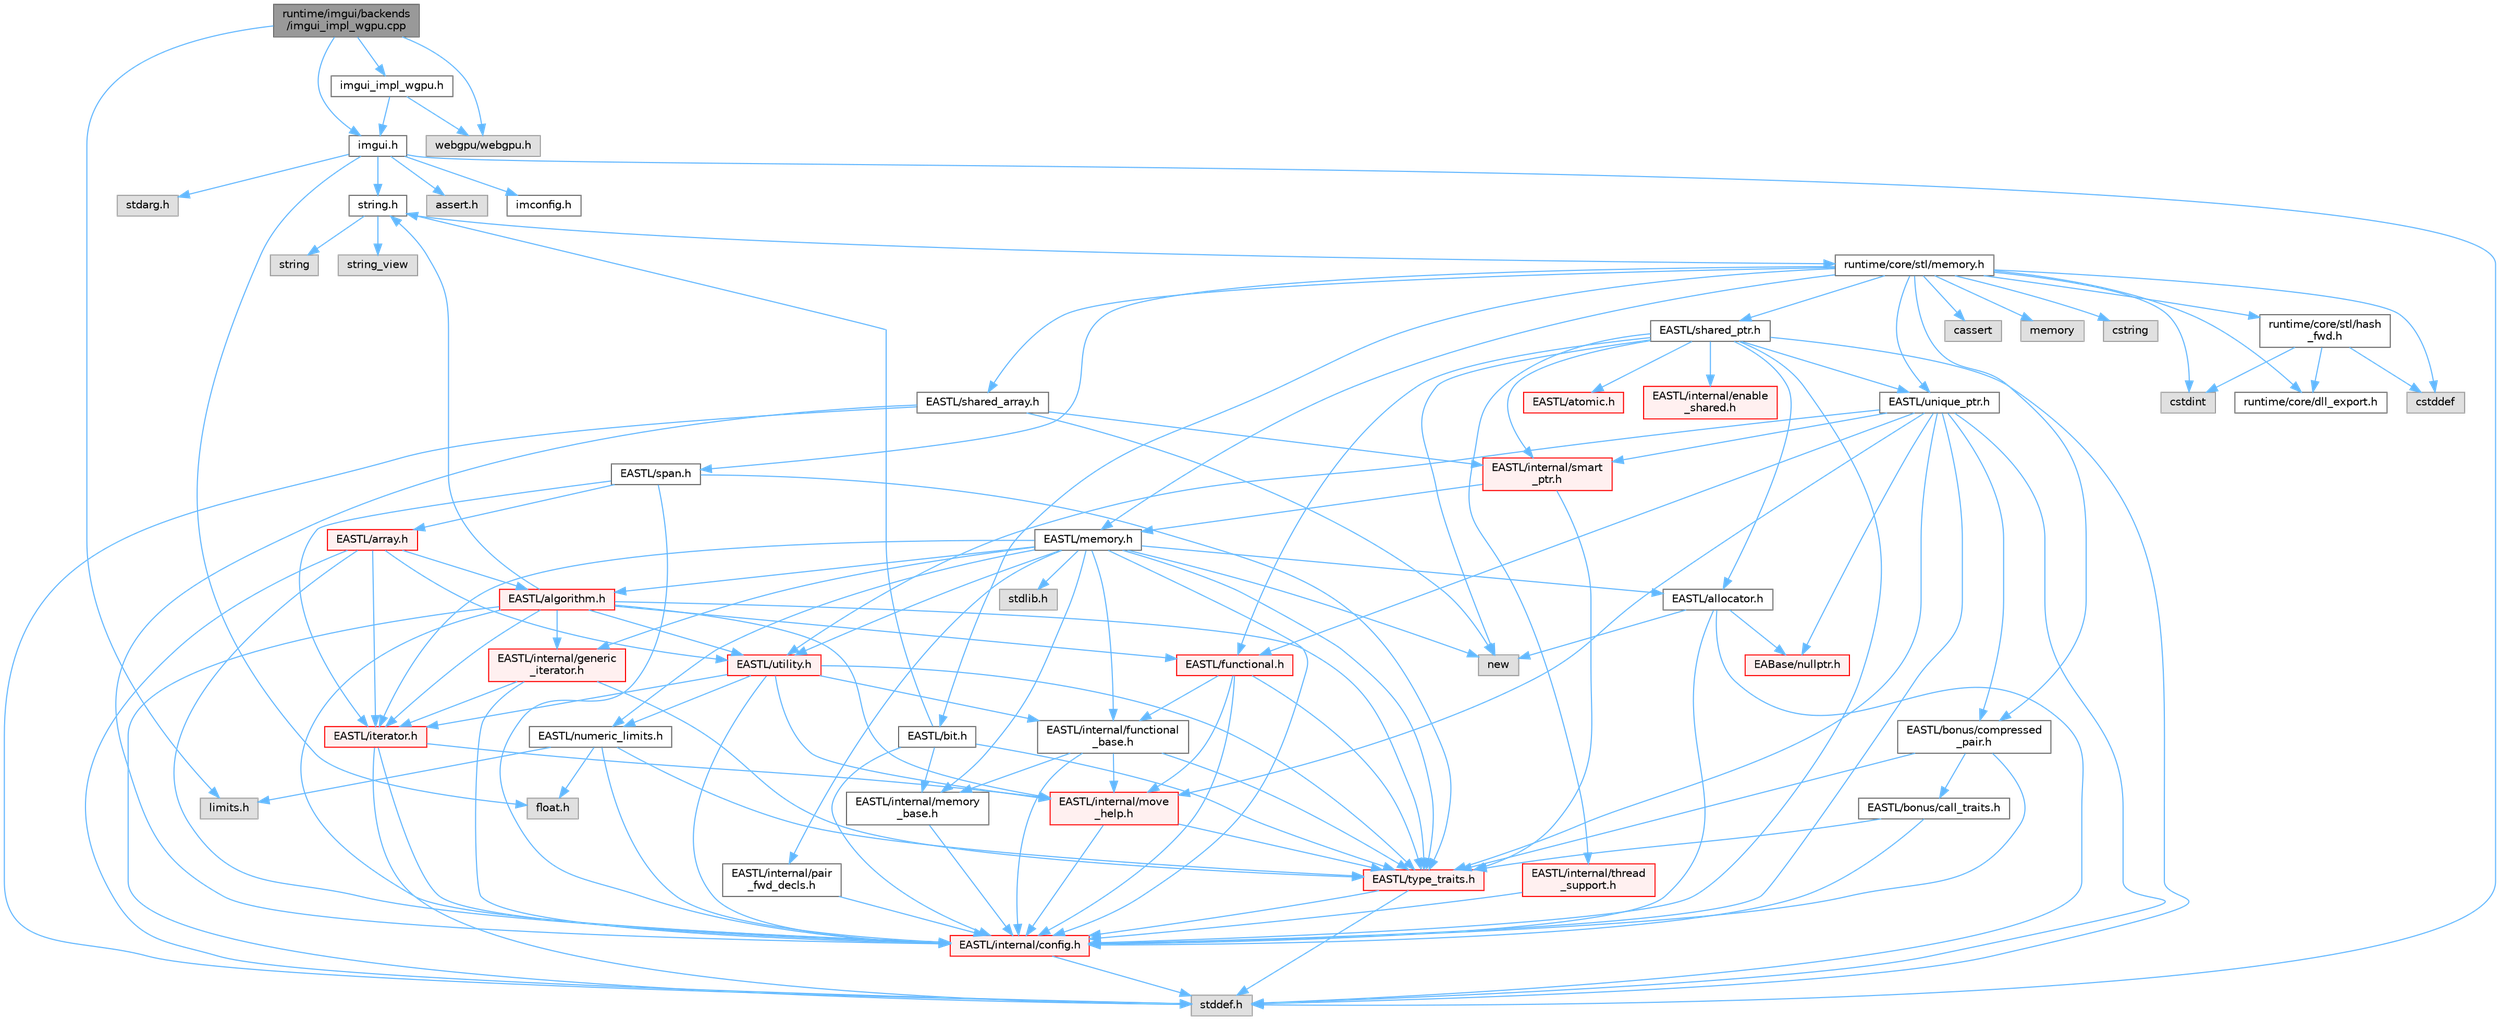 digraph "runtime/imgui/backends/imgui_impl_wgpu.cpp"
{
 // LATEX_PDF_SIZE
  bgcolor="transparent";
  edge [fontname=Helvetica,fontsize=10,labelfontname=Helvetica,labelfontsize=10];
  node [fontname=Helvetica,fontsize=10,shape=box,height=0.2,width=0.4];
  Node1 [id="Node000001",label="runtime/imgui/backends\l/imgui_impl_wgpu.cpp",height=0.2,width=0.4,color="gray40", fillcolor="grey60", style="filled", fontcolor="black",tooltip=" "];
  Node1 -> Node2 [id="edge134_Node000001_Node000002",color="steelblue1",style="solid",tooltip=" "];
  Node2 [id="Node000002",label="imgui.h",height=0.2,width=0.4,color="grey40", fillcolor="white", style="filled",URL="$imgui_8h.html",tooltip=" "];
  Node2 -> Node3 [id="edge135_Node000002_Node000003",color="steelblue1",style="solid",tooltip=" "];
  Node3 [id="Node000003",label="imconfig.h",height=0.2,width=0.4,color="grey40", fillcolor="white", style="filled",URL="$imconfig_8h.html",tooltip=" "];
  Node2 -> Node4 [id="edge136_Node000002_Node000004",color="steelblue1",style="solid",tooltip=" "];
  Node4 [id="Node000004",label="float.h",height=0.2,width=0.4,color="grey60", fillcolor="#E0E0E0", style="filled",tooltip=" "];
  Node2 -> Node5 [id="edge137_Node000002_Node000005",color="steelblue1",style="solid",tooltip=" "];
  Node5 [id="Node000005",label="stdarg.h",height=0.2,width=0.4,color="grey60", fillcolor="#E0E0E0", style="filled",tooltip=" "];
  Node2 -> Node6 [id="edge138_Node000002_Node000006",color="steelblue1",style="solid",tooltip=" "];
  Node6 [id="Node000006",label="stddef.h",height=0.2,width=0.4,color="grey60", fillcolor="#E0E0E0", style="filled",tooltip=" "];
  Node2 -> Node7 [id="edge139_Node000002_Node000007",color="steelblue1",style="solid",tooltip=" "];
  Node7 [id="Node000007",label="string.h",height=0.2,width=0.4,color="grey40", fillcolor="white", style="filled",URL="$string_8h.html",tooltip=" "];
  Node7 -> Node8 [id="edge140_Node000007_Node000008",color="steelblue1",style="solid",tooltip=" "];
  Node8 [id="Node000008",label="string",height=0.2,width=0.4,color="grey60", fillcolor="#E0E0E0", style="filled",tooltip=" "];
  Node7 -> Node9 [id="edge141_Node000007_Node000009",color="steelblue1",style="solid",tooltip=" "];
  Node9 [id="Node000009",label="string_view",height=0.2,width=0.4,color="grey60", fillcolor="#E0E0E0", style="filled",tooltip=" "];
  Node7 -> Node10 [id="edge142_Node000007_Node000010",color="steelblue1",style="solid",tooltip=" "];
  Node10 [id="Node000010",label="runtime/core/stl/memory.h",height=0.2,width=0.4,color="grey40", fillcolor="white", style="filled",URL="$core_2stl_2memory_8h.html",tooltip=" "];
  Node10 -> Node11 [id="edge143_Node000010_Node000011",color="steelblue1",style="solid",tooltip=" "];
  Node11 [id="Node000011",label="cstddef",height=0.2,width=0.4,color="grey60", fillcolor="#E0E0E0", style="filled",tooltip=" "];
  Node10 -> Node12 [id="edge144_Node000010_Node000012",color="steelblue1",style="solid",tooltip=" "];
  Node12 [id="Node000012",label="cstdint",height=0.2,width=0.4,color="grey60", fillcolor="#E0E0E0", style="filled",tooltip=" "];
  Node10 -> Node13 [id="edge145_Node000010_Node000013",color="steelblue1",style="solid",tooltip=" "];
  Node13 [id="Node000013",label="cassert",height=0.2,width=0.4,color="grey60", fillcolor="#E0E0E0", style="filled",tooltip=" "];
  Node10 -> Node14 [id="edge146_Node000010_Node000014",color="steelblue1",style="solid",tooltip=" "];
  Node14 [id="Node000014",label="memory",height=0.2,width=0.4,color="grey60", fillcolor="#E0E0E0", style="filled",tooltip=" "];
  Node10 -> Node15 [id="edge147_Node000010_Node000015",color="steelblue1",style="solid",tooltip=" "];
  Node15 [id="Node000015",label="cstring",height=0.2,width=0.4,color="grey60", fillcolor="#E0E0E0", style="filled",tooltip=" "];
  Node10 -> Node16 [id="edge148_Node000010_Node000016",color="steelblue1",style="solid",tooltip=" "];
  Node16 [id="Node000016",label="EASTL/bit.h",height=0.2,width=0.4,color="grey40", fillcolor="white", style="filled",URL="$bit_8h.html",tooltip=" "];
  Node16 -> Node17 [id="edge149_Node000016_Node000017",color="steelblue1",style="solid",tooltip=" "];
  Node17 [id="Node000017",label="EASTL/internal/config.h",height=0.2,width=0.4,color="red", fillcolor="#FFF0F0", style="filled",URL="$config_8h.html",tooltip=" "];
  Node17 -> Node6 [id="edge150_Node000017_Node000006",color="steelblue1",style="solid",tooltip=" "];
  Node16 -> Node25 [id="edge151_Node000016_Node000025",color="steelblue1",style="solid",tooltip=" "];
  Node25 [id="Node000025",label="EASTL/internal/memory\l_base.h",height=0.2,width=0.4,color="grey40", fillcolor="white", style="filled",URL="$memory__base_8h.html",tooltip=" "];
  Node25 -> Node17 [id="edge152_Node000025_Node000017",color="steelblue1",style="solid",tooltip=" "];
  Node16 -> Node26 [id="edge153_Node000016_Node000026",color="steelblue1",style="solid",tooltip=" "];
  Node26 [id="Node000026",label="EASTL/type_traits.h",height=0.2,width=0.4,color="red", fillcolor="#FFF0F0", style="filled",URL="$_e_a_s_t_l_2include_2_e_a_s_t_l_2type__traits_8h.html",tooltip=" "];
  Node26 -> Node17 [id="edge154_Node000026_Node000017",color="steelblue1",style="solid",tooltip=" "];
  Node26 -> Node6 [id="edge155_Node000026_Node000006",color="steelblue1",style="solid",tooltip=" "];
  Node16 -> Node7 [id="edge156_Node000016_Node000007",color="steelblue1",style="solid",tooltip=" "];
  Node10 -> Node36 [id="edge157_Node000010_Node000036",color="steelblue1",style="solid",tooltip=" "];
  Node36 [id="Node000036",label="EASTL/memory.h",height=0.2,width=0.4,color="grey40", fillcolor="white", style="filled",URL="$_e_a_s_t_l_2include_2_e_a_s_t_l_2memory_8h.html",tooltip=" "];
  Node36 -> Node17 [id="edge158_Node000036_Node000017",color="steelblue1",style="solid",tooltip=" "];
  Node36 -> Node25 [id="edge159_Node000036_Node000025",color="steelblue1",style="solid",tooltip=" "];
  Node36 -> Node37 [id="edge160_Node000036_Node000037",color="steelblue1",style="solid",tooltip=" "];
  Node37 [id="Node000037",label="EASTL/internal/generic\l_iterator.h",height=0.2,width=0.4,color="red", fillcolor="#FFF0F0", style="filled",URL="$generic__iterator_8h.html",tooltip=" "];
  Node37 -> Node17 [id="edge161_Node000037_Node000017",color="steelblue1",style="solid",tooltip=" "];
  Node37 -> Node38 [id="edge162_Node000037_Node000038",color="steelblue1",style="solid",tooltip=" "];
  Node38 [id="Node000038",label="EASTL/iterator.h",height=0.2,width=0.4,color="red", fillcolor="#FFF0F0", style="filled",URL="$_e_a_s_t_l_2include_2_e_a_s_t_l_2iterator_8h.html",tooltip=" "];
  Node38 -> Node17 [id="edge163_Node000038_Node000017",color="steelblue1",style="solid",tooltip=" "];
  Node38 -> Node39 [id="edge164_Node000038_Node000039",color="steelblue1",style="solid",tooltip=" "];
  Node39 [id="Node000039",label="EASTL/internal/move\l_help.h",height=0.2,width=0.4,color="red", fillcolor="#FFF0F0", style="filled",URL="$move__help_8h.html",tooltip=" "];
  Node39 -> Node17 [id="edge165_Node000039_Node000017",color="steelblue1",style="solid",tooltip=" "];
  Node39 -> Node26 [id="edge166_Node000039_Node000026",color="steelblue1",style="solid",tooltip=" "];
  Node38 -> Node6 [id="edge167_Node000038_Node000006",color="steelblue1",style="solid",tooltip=" "];
  Node37 -> Node26 [id="edge168_Node000037_Node000026",color="steelblue1",style="solid",tooltip=" "];
  Node36 -> Node41 [id="edge169_Node000036_Node000041",color="steelblue1",style="solid",tooltip=" "];
  Node41 [id="Node000041",label="EASTL/internal/pair\l_fwd_decls.h",height=0.2,width=0.4,color="grey40", fillcolor="white", style="filled",URL="$pair__fwd__decls_8h.html",tooltip=" "];
  Node41 -> Node17 [id="edge170_Node000041_Node000017",color="steelblue1",style="solid",tooltip=" "];
  Node36 -> Node42 [id="edge171_Node000036_Node000042",color="steelblue1",style="solid",tooltip=" "];
  Node42 [id="Node000042",label="EASTL/internal/functional\l_base.h",height=0.2,width=0.4,color="grey40", fillcolor="white", style="filled",URL="$functional__base_8h.html",tooltip=" "];
  Node42 -> Node17 [id="edge172_Node000042_Node000017",color="steelblue1",style="solid",tooltip=" "];
  Node42 -> Node25 [id="edge173_Node000042_Node000025",color="steelblue1",style="solid",tooltip=" "];
  Node42 -> Node39 [id="edge174_Node000042_Node000039",color="steelblue1",style="solid",tooltip=" "];
  Node42 -> Node26 [id="edge175_Node000042_Node000026",color="steelblue1",style="solid",tooltip=" "];
  Node36 -> Node43 [id="edge176_Node000036_Node000043",color="steelblue1",style="solid",tooltip=" "];
  Node43 [id="Node000043",label="EASTL/algorithm.h",height=0.2,width=0.4,color="red", fillcolor="#FFF0F0", style="filled",URL="$_e_a_s_t_l_2include_2_e_a_s_t_l_2algorithm_8h.html",tooltip=" "];
  Node43 -> Node17 [id="edge177_Node000043_Node000017",color="steelblue1",style="solid",tooltip=" "];
  Node43 -> Node26 [id="edge178_Node000043_Node000026",color="steelblue1",style="solid",tooltip=" "];
  Node43 -> Node39 [id="edge179_Node000043_Node000039",color="steelblue1",style="solid",tooltip=" "];
  Node43 -> Node38 [id="edge180_Node000043_Node000038",color="steelblue1",style="solid",tooltip=" "];
  Node43 -> Node46 [id="edge181_Node000043_Node000046",color="steelblue1",style="solid",tooltip=" "];
  Node46 [id="Node000046",label="EASTL/functional.h",height=0.2,width=0.4,color="red", fillcolor="#FFF0F0", style="filled",URL="$_e_a_s_t_l_2include_2_e_a_s_t_l_2functional_8h.html",tooltip=" "];
  Node46 -> Node17 [id="edge182_Node000046_Node000017",color="steelblue1",style="solid",tooltip=" "];
  Node46 -> Node39 [id="edge183_Node000046_Node000039",color="steelblue1",style="solid",tooltip=" "];
  Node46 -> Node26 [id="edge184_Node000046_Node000026",color="steelblue1",style="solid",tooltip=" "];
  Node46 -> Node42 [id="edge185_Node000046_Node000042",color="steelblue1",style="solid",tooltip=" "];
  Node43 -> Node53 [id="edge186_Node000043_Node000053",color="steelblue1",style="solid",tooltip=" "];
  Node53 [id="Node000053",label="EASTL/utility.h",height=0.2,width=0.4,color="red", fillcolor="#FFF0F0", style="filled",URL="$_e_a_s_t_l_2include_2_e_a_s_t_l_2utility_8h.html",tooltip=" "];
  Node53 -> Node17 [id="edge187_Node000053_Node000017",color="steelblue1",style="solid",tooltip=" "];
  Node53 -> Node26 [id="edge188_Node000053_Node000026",color="steelblue1",style="solid",tooltip=" "];
  Node53 -> Node38 [id="edge189_Node000053_Node000038",color="steelblue1",style="solid",tooltip=" "];
  Node53 -> Node54 [id="edge190_Node000053_Node000054",color="steelblue1",style="solid",tooltip=" "];
  Node54 [id="Node000054",label="EASTL/numeric_limits.h",height=0.2,width=0.4,color="grey40", fillcolor="white", style="filled",URL="$numeric__limits_8h.html",tooltip=" "];
  Node54 -> Node17 [id="edge191_Node000054_Node000017",color="steelblue1",style="solid",tooltip=" "];
  Node54 -> Node26 [id="edge192_Node000054_Node000026",color="steelblue1",style="solid",tooltip=" "];
  Node54 -> Node30 [id="edge193_Node000054_Node000030",color="steelblue1",style="solid",tooltip=" "];
  Node30 [id="Node000030",label="limits.h",height=0.2,width=0.4,color="grey60", fillcolor="#E0E0E0", style="filled",tooltip=" "];
  Node54 -> Node4 [id="edge194_Node000054_Node000004",color="steelblue1",style="solid",tooltip=" "];
  Node53 -> Node42 [id="edge195_Node000053_Node000042",color="steelblue1",style="solid",tooltip=" "];
  Node53 -> Node39 [id="edge196_Node000053_Node000039",color="steelblue1",style="solid",tooltip=" "];
  Node43 -> Node37 [id="edge197_Node000043_Node000037",color="steelblue1",style="solid",tooltip=" "];
  Node43 -> Node6 [id="edge198_Node000043_Node000006",color="steelblue1",style="solid",tooltip=" "];
  Node43 -> Node7 [id="edge199_Node000043_Node000007",color="steelblue1",style="solid",tooltip=" "];
  Node36 -> Node26 [id="edge200_Node000036_Node000026",color="steelblue1",style="solid",tooltip=" "];
  Node36 -> Node50 [id="edge201_Node000036_Node000050",color="steelblue1",style="solid",tooltip=" "];
  Node50 [id="Node000050",label="EASTL/allocator.h",height=0.2,width=0.4,color="grey40", fillcolor="white", style="filled",URL="$allocator_8h.html",tooltip=" "];
  Node50 -> Node17 [id="edge202_Node000050_Node000017",color="steelblue1",style="solid",tooltip=" "];
  Node50 -> Node28 [id="edge203_Node000050_Node000028",color="steelblue1",style="solid",tooltip=" "];
  Node28 [id="Node000028",label="EABase/nullptr.h",height=0.2,width=0.4,color="red", fillcolor="#FFF0F0", style="filled",URL="$nullptr_8h.html",tooltip=" "];
  Node50 -> Node6 [id="edge204_Node000050_Node000006",color="steelblue1",style="solid",tooltip=" "];
  Node50 -> Node51 [id="edge205_Node000050_Node000051",color="steelblue1",style="solid",tooltip=" "];
  Node51 [id="Node000051",label="new",height=0.2,width=0.4,color="grey60", fillcolor="#E0E0E0", style="filled",tooltip=" "];
  Node36 -> Node38 [id="edge206_Node000036_Node000038",color="steelblue1",style="solid",tooltip=" "];
  Node36 -> Node53 [id="edge207_Node000036_Node000053",color="steelblue1",style="solid",tooltip=" "];
  Node36 -> Node54 [id="edge208_Node000036_Node000054",color="steelblue1",style="solid",tooltip=" "];
  Node36 -> Node62 [id="edge209_Node000036_Node000062",color="steelblue1",style="solid",tooltip=" "];
  Node62 [id="Node000062",label="stdlib.h",height=0.2,width=0.4,color="grey60", fillcolor="#E0E0E0", style="filled",tooltip=" "];
  Node36 -> Node51 [id="edge210_Node000036_Node000051",color="steelblue1",style="solid",tooltip=" "];
  Node10 -> Node63 [id="edge211_Node000010_Node000063",color="steelblue1",style="solid",tooltip=" "];
  Node63 [id="Node000063",label="EASTL/shared_array.h",height=0.2,width=0.4,color="grey40", fillcolor="white", style="filled",URL="$shared__array_8h.html",tooltip=" "];
  Node63 -> Node17 [id="edge212_Node000063_Node000017",color="steelblue1",style="solid",tooltip=" "];
  Node63 -> Node64 [id="edge213_Node000063_Node000064",color="steelblue1",style="solid",tooltip=" "];
  Node64 [id="Node000064",label="EASTL/internal/smart\l_ptr.h",height=0.2,width=0.4,color="red", fillcolor="#FFF0F0", style="filled",URL="$smart__ptr_8h.html",tooltip=" "];
  Node64 -> Node36 [id="edge214_Node000064_Node000036",color="steelblue1",style="solid",tooltip=" "];
  Node64 -> Node26 [id="edge215_Node000064_Node000026",color="steelblue1",style="solid",tooltip=" "];
  Node63 -> Node51 [id="edge216_Node000063_Node000051",color="steelblue1",style="solid",tooltip=" "];
  Node63 -> Node6 [id="edge217_Node000063_Node000006",color="steelblue1",style="solid",tooltip=" "];
  Node10 -> Node66 [id="edge218_Node000010_Node000066",color="steelblue1",style="solid",tooltip=" "];
  Node66 [id="Node000066",label="EASTL/unique_ptr.h",height=0.2,width=0.4,color="grey40", fillcolor="white", style="filled",URL="$unique__ptr_8h.html",tooltip=" "];
  Node66 -> Node28 [id="edge219_Node000066_Node000028",color="steelblue1",style="solid",tooltip=" "];
  Node66 -> Node67 [id="edge220_Node000066_Node000067",color="steelblue1",style="solid",tooltip=" "];
  Node67 [id="Node000067",label="EASTL/bonus/compressed\l_pair.h",height=0.2,width=0.4,color="grey40", fillcolor="white", style="filled",URL="$compressed__pair_8h.html",tooltip=" "];
  Node67 -> Node17 [id="edge221_Node000067_Node000017",color="steelblue1",style="solid",tooltip=" "];
  Node67 -> Node26 [id="edge222_Node000067_Node000026",color="steelblue1",style="solid",tooltip=" "];
  Node67 -> Node68 [id="edge223_Node000067_Node000068",color="steelblue1",style="solid",tooltip=" "];
  Node68 [id="Node000068",label="EASTL/bonus/call_traits.h",height=0.2,width=0.4,color="grey40", fillcolor="white", style="filled",URL="$call__traits_8h.html",tooltip=" "];
  Node68 -> Node17 [id="edge224_Node000068_Node000017",color="steelblue1",style="solid",tooltip=" "];
  Node68 -> Node26 [id="edge225_Node000068_Node000026",color="steelblue1",style="solid",tooltip=" "];
  Node66 -> Node46 [id="edge226_Node000066_Node000046",color="steelblue1",style="solid",tooltip=" "];
  Node66 -> Node17 [id="edge227_Node000066_Node000017",color="steelblue1",style="solid",tooltip=" "];
  Node66 -> Node39 [id="edge228_Node000066_Node000039",color="steelblue1",style="solid",tooltip=" "];
  Node66 -> Node64 [id="edge229_Node000066_Node000064",color="steelblue1",style="solid",tooltip=" "];
  Node66 -> Node26 [id="edge230_Node000066_Node000026",color="steelblue1",style="solid",tooltip=" "];
  Node66 -> Node53 [id="edge231_Node000066_Node000053",color="steelblue1",style="solid",tooltip=" "];
  Node66 -> Node6 [id="edge232_Node000066_Node000006",color="steelblue1",style="solid",tooltip=" "];
  Node10 -> Node69 [id="edge233_Node000010_Node000069",color="steelblue1",style="solid",tooltip=" "];
  Node69 [id="Node000069",label="EASTL/shared_ptr.h",height=0.2,width=0.4,color="grey40", fillcolor="white", style="filled",URL="$shared__ptr_8h.html",tooltip=" "];
  Node69 -> Node17 [id="edge234_Node000069_Node000017",color="steelblue1",style="solid",tooltip=" "];
  Node69 -> Node64 [id="edge235_Node000069_Node000064",color="steelblue1",style="solid",tooltip=" "];
  Node69 -> Node70 [id="edge236_Node000069_Node000070",color="steelblue1",style="solid",tooltip=" "];
  Node70 [id="Node000070",label="EASTL/internal/thread\l_support.h",height=0.2,width=0.4,color="red", fillcolor="#FFF0F0", style="filled",URL="$thread__support_8h.html",tooltip=" "];
  Node70 -> Node17 [id="edge237_Node000070_Node000017",color="steelblue1",style="solid",tooltip=" "];
  Node69 -> Node66 [id="edge238_Node000069_Node000066",color="steelblue1",style="solid",tooltip=" "];
  Node69 -> Node46 [id="edge239_Node000069_Node000046",color="steelblue1",style="solid",tooltip=" "];
  Node69 -> Node50 [id="edge240_Node000069_Node000050",color="steelblue1",style="solid",tooltip=" "];
  Node69 -> Node71 [id="edge241_Node000069_Node000071",color="steelblue1",style="solid",tooltip=" "];
  Node71 [id="Node000071",label="EASTL/atomic.h",height=0.2,width=0.4,color="red", fillcolor="#FFF0F0", style="filled",URL="$_e_a_s_t_l_2include_2_e_a_s_t_l_2atomic_8h.html",tooltip=" "];
  Node69 -> Node51 [id="edge242_Node000069_Node000051",color="steelblue1",style="solid",tooltip=" "];
  Node69 -> Node6 [id="edge243_Node000069_Node000006",color="steelblue1",style="solid",tooltip=" "];
  Node69 -> Node148 [id="edge244_Node000069_Node000148",color="steelblue1",style="solid",tooltip=" "];
  Node148 [id="Node000148",label="EASTL/internal/enable\l_shared.h",height=0.2,width=0.4,color="red", fillcolor="#FFF0F0", style="filled",URL="$enable__shared_8h.html",tooltip=" "];
  Node10 -> Node149 [id="edge245_Node000010_Node000149",color="steelblue1",style="solid",tooltip=" "];
  Node149 [id="Node000149",label="EASTL/span.h",height=0.2,width=0.4,color="grey40", fillcolor="white", style="filled",URL="$span_8h.html",tooltip=" "];
  Node149 -> Node17 [id="edge246_Node000149_Node000017",color="steelblue1",style="solid",tooltip=" "];
  Node149 -> Node26 [id="edge247_Node000149_Node000026",color="steelblue1",style="solid",tooltip=" "];
  Node149 -> Node38 [id="edge248_Node000149_Node000038",color="steelblue1",style="solid",tooltip=" "];
  Node149 -> Node150 [id="edge249_Node000149_Node000150",color="steelblue1",style="solid",tooltip=" "];
  Node150 [id="Node000150",label="EASTL/array.h",height=0.2,width=0.4,color="red", fillcolor="#FFF0F0", style="filled",URL="$array_8h.html",tooltip=" "];
  Node150 -> Node17 [id="edge250_Node000150_Node000017",color="steelblue1",style="solid",tooltip=" "];
  Node150 -> Node38 [id="edge251_Node000150_Node000038",color="steelblue1",style="solid",tooltip=" "];
  Node150 -> Node43 [id="edge252_Node000150_Node000043",color="steelblue1",style="solid",tooltip=" "];
  Node150 -> Node53 [id="edge253_Node000150_Node000053",color="steelblue1",style="solid",tooltip=" "];
  Node150 -> Node6 [id="edge254_Node000150_Node000006",color="steelblue1",style="solid",tooltip=" "];
  Node10 -> Node67 [id="edge255_Node000010_Node000067",color="steelblue1",style="solid",tooltip=" "];
  Node10 -> Node152 [id="edge256_Node000010_Node000152",color="steelblue1",style="solid",tooltip=" "];
  Node152 [id="Node000152",label="runtime/core/dll_export.h",height=0.2,width=0.4,color="grey40", fillcolor="white", style="filled",URL="$dll__export_8h.html",tooltip=" "];
  Node10 -> Node153 [id="edge257_Node000010_Node000153",color="steelblue1",style="solid",tooltip=" "];
  Node153 [id="Node000153",label="runtime/core/stl/hash\l_fwd.h",height=0.2,width=0.4,color="grey40", fillcolor="white", style="filled",URL="$hash__fwd_8h.html",tooltip=" "];
  Node153 -> Node11 [id="edge258_Node000153_Node000011",color="steelblue1",style="solid",tooltip=" "];
  Node153 -> Node12 [id="edge259_Node000153_Node000012",color="steelblue1",style="solid",tooltip=" "];
  Node153 -> Node152 [id="edge260_Node000153_Node000152",color="steelblue1",style="solid",tooltip=" "];
  Node2 -> Node154 [id="edge261_Node000002_Node000154",color="steelblue1",style="solid",tooltip=" "];
  Node154 [id="Node000154",label="assert.h",height=0.2,width=0.4,color="grey60", fillcolor="#E0E0E0", style="filled",tooltip=" "];
  Node1 -> Node155 [id="edge262_Node000001_Node000155",color="steelblue1",style="solid",tooltip=" "];
  Node155 [id="Node000155",label="imgui_impl_wgpu.h",height=0.2,width=0.4,color="grey40", fillcolor="white", style="filled",URL="$imgui__impl__wgpu_8h.html",tooltip=" "];
  Node155 -> Node2 [id="edge263_Node000155_Node000002",color="steelblue1",style="solid",tooltip=" "];
  Node155 -> Node156 [id="edge264_Node000155_Node000156",color="steelblue1",style="solid",tooltip=" "];
  Node156 [id="Node000156",label="webgpu/webgpu.h",height=0.2,width=0.4,color="grey60", fillcolor="#E0E0E0", style="filled",tooltip=" "];
  Node1 -> Node30 [id="edge265_Node000001_Node000030",color="steelblue1",style="solid",tooltip=" "];
  Node1 -> Node156 [id="edge266_Node000001_Node000156",color="steelblue1",style="solid",tooltip=" "];
}
